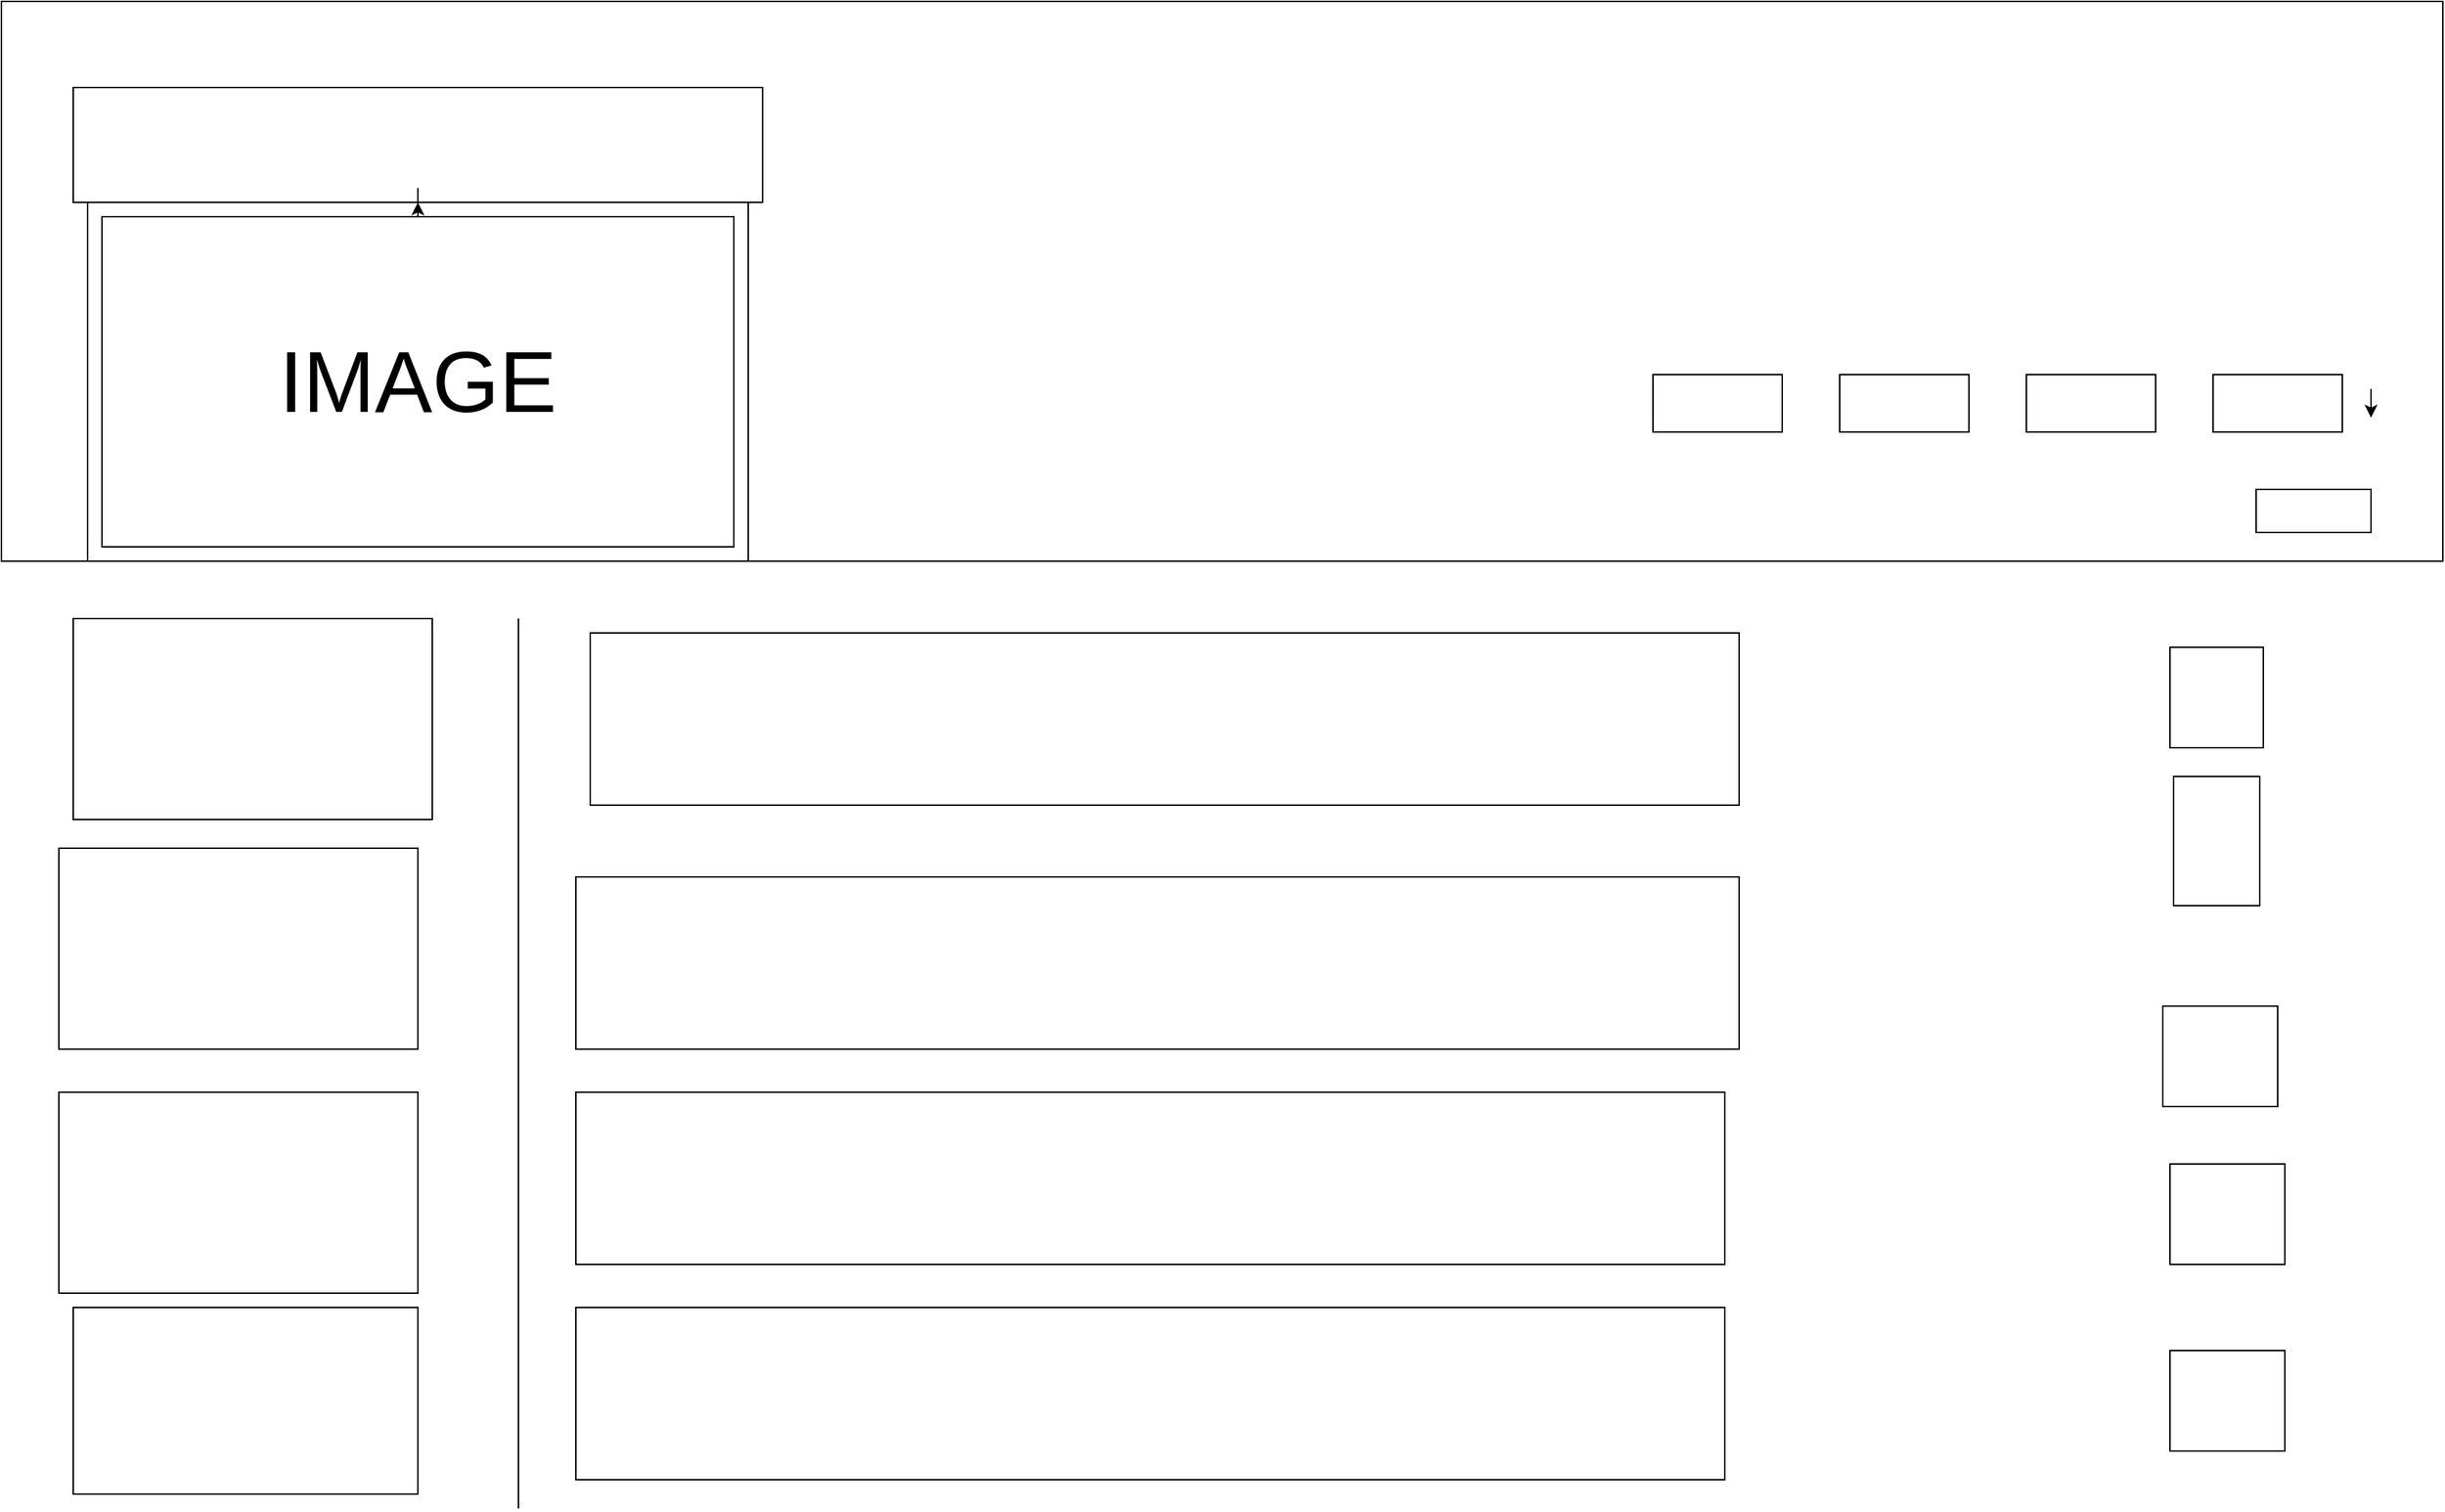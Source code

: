 <mxfile>
    <diagram id="QuTZs9tTyQIcPfHwy3Ru" name="Page-1">
        <mxGraphModel dx="3010" dy="2070" grid="1" gridSize="10" guides="1" tooltips="1" connect="1" arrows="1" fold="1" page="1" pageScale="1" pageWidth="850" pageHeight="1100" math="0" shadow="0">
            <root>
                <mxCell id="0"/>
                <mxCell id="1" parent="0"/>
                <mxCell id="14" value="" style="rounded=0;whiteSpace=wrap;html=1;" vertex="1" parent="1">
                    <mxGeometry x="1110" y="240" width="550" height="80" as="geometry"/>
                </mxCell>
                <mxCell id="2" value="" style="rounded=0;whiteSpace=wrap;html=1;" vertex="1" parent="1">
                    <mxGeometry width="1700" height="390" as="geometry"/>
                </mxCell>
                <mxCell id="3" value="" style="rounded=0;whiteSpace=wrap;html=1;" vertex="1" parent="1">
                    <mxGeometry x="50" y="60" width="480" height="80" as="geometry"/>
                </mxCell>
                <mxCell id="5" value="" style="rounded=0;whiteSpace=wrap;html=1;direction=west;" vertex="1" parent="1">
                    <mxGeometry x="1150" y="260" width="90" height="40" as="geometry"/>
                </mxCell>
                <mxCell id="6" value="" style="rounded=0;whiteSpace=wrap;html=1;direction=west;" vertex="1" parent="1">
                    <mxGeometry x="1280" y="260" width="90" height="40" as="geometry"/>
                </mxCell>
                <mxCell id="9" style="edgeStyle=orthogonalEdgeStyle;rounded=0;orthogonalLoop=1;jettySize=auto;html=1;" edge="1" parent="1">
                    <mxGeometry relative="1" as="geometry">
                        <mxPoint x="1650" y="270" as="sourcePoint"/>
                        <mxPoint x="1650" y="290" as="targetPoint"/>
                    </mxGeometry>
                </mxCell>
                <mxCell id="7" value="" style="rounded=0;whiteSpace=wrap;html=1;direction=west;" vertex="1" parent="1">
                    <mxGeometry x="1410" y="260" width="90" height="40" as="geometry"/>
                </mxCell>
                <mxCell id="8" value="" style="rounded=0;whiteSpace=wrap;html=1;direction=west;" vertex="1" parent="1">
                    <mxGeometry x="1540" y="260" width="90" height="40" as="geometry"/>
                </mxCell>
                <mxCell id="15" value="" style="rounded=0;whiteSpace=wrap;html=1;" vertex="1" parent="1">
                    <mxGeometry x="1570" y="340" width="80" height="30" as="geometry"/>
                </mxCell>
                <mxCell id="16" value="" style="rounded=0;whiteSpace=wrap;html=1;" vertex="1" parent="1">
                    <mxGeometry x="60" y="140" width="460" height="250" as="geometry"/>
                </mxCell>
                <mxCell id="18" value="" style="edgeStyle=orthogonalEdgeStyle;rounded=0;orthogonalLoop=1;jettySize=auto;html=1;fontSize=15;" edge="1" parent="1" source="17" target="3">
                    <mxGeometry relative="1" as="geometry"/>
                </mxCell>
                <mxCell id="17" value="&lt;font style=&quot;font-size: 60px&quot;&gt;IMAGE&lt;/font&gt;" style="rounded=0;whiteSpace=wrap;html=1;fontSize=15;" vertex="1" parent="1">
                    <mxGeometry x="70" y="150" width="440" height="230" as="geometry"/>
                </mxCell>
                <mxCell id="20" value="" style="rounded=0;whiteSpace=wrap;html=1;fontSize=15;" vertex="1" parent="1">
                    <mxGeometry x="50" y="430" width="250" height="140" as="geometry"/>
                </mxCell>
                <mxCell id="21" value="" style="rounded=0;whiteSpace=wrap;html=1;fontSize=15;" vertex="1" parent="1">
                    <mxGeometry x="40" y="590" width="250" height="140" as="geometry"/>
                </mxCell>
                <mxCell id="22" value="" style="rounded=0;whiteSpace=wrap;html=1;fontSize=15;" vertex="1" parent="1">
                    <mxGeometry x="40" y="760" width="250" height="140" as="geometry"/>
                </mxCell>
                <mxCell id="23" value="" style="rounded=0;whiteSpace=wrap;html=1;fontSize=15;" vertex="1" parent="1">
                    <mxGeometry x="50" y="910" width="240" height="130" as="geometry"/>
                </mxCell>
                <mxCell id="25" value="" style="endArrow=none;html=1;fontSize=15;" edge="1" parent="1">
                    <mxGeometry width="50" height="50" relative="1" as="geometry">
                        <mxPoint x="360" y="1050" as="sourcePoint"/>
                        <mxPoint x="360" y="430" as="targetPoint"/>
                    </mxGeometry>
                </mxCell>
                <mxCell id="26" value="" style="rounded=0;whiteSpace=wrap;html=1;fontSize=15;" vertex="1" parent="1">
                    <mxGeometry x="410" y="440" width="800" height="120" as="geometry"/>
                </mxCell>
                <mxCell id="27" value="" style="rounded=0;whiteSpace=wrap;html=1;fontSize=15;" vertex="1" parent="1">
                    <mxGeometry x="400" y="610" width="810" height="120" as="geometry"/>
                </mxCell>
                <mxCell id="28" value="" style="rounded=0;whiteSpace=wrap;html=1;fontSize=15;" vertex="1" parent="1">
                    <mxGeometry x="400" y="910" width="800" height="120" as="geometry"/>
                </mxCell>
                <mxCell id="29" value="" style="rounded=0;whiteSpace=wrap;html=1;fontSize=15;" vertex="1" parent="1">
                    <mxGeometry x="400" y="760" width="800" height="120" as="geometry"/>
                </mxCell>
                <mxCell id="30" value="" style="rounded=0;whiteSpace=wrap;html=1;fontSize=15;" vertex="1" parent="1">
                    <mxGeometry x="1510" y="450" width="65" height="70" as="geometry"/>
                </mxCell>
                <mxCell id="31" value="" style="rounded=0;whiteSpace=wrap;html=1;fontSize=15;" vertex="1" parent="1">
                    <mxGeometry x="1512.5" y="540" width="60" height="90" as="geometry"/>
                </mxCell>
                <mxCell id="32" value="" style="rounded=0;whiteSpace=wrap;html=1;fontSize=15;" vertex="1" parent="1">
                    <mxGeometry x="1505" y="700" width="80" height="70" as="geometry"/>
                </mxCell>
                <mxCell id="33" value="" style="rounded=0;whiteSpace=wrap;html=1;fontSize=15;" vertex="1" parent="1">
                    <mxGeometry x="1510" y="810" width="80" height="70" as="geometry"/>
                </mxCell>
                <mxCell id="34" value="" style="rounded=0;whiteSpace=wrap;html=1;fontSize=15;" vertex="1" parent="1">
                    <mxGeometry x="1510" y="940" width="80" height="70" as="geometry"/>
                </mxCell>
            </root>
        </mxGraphModel>
    </diagram>
</mxfile>